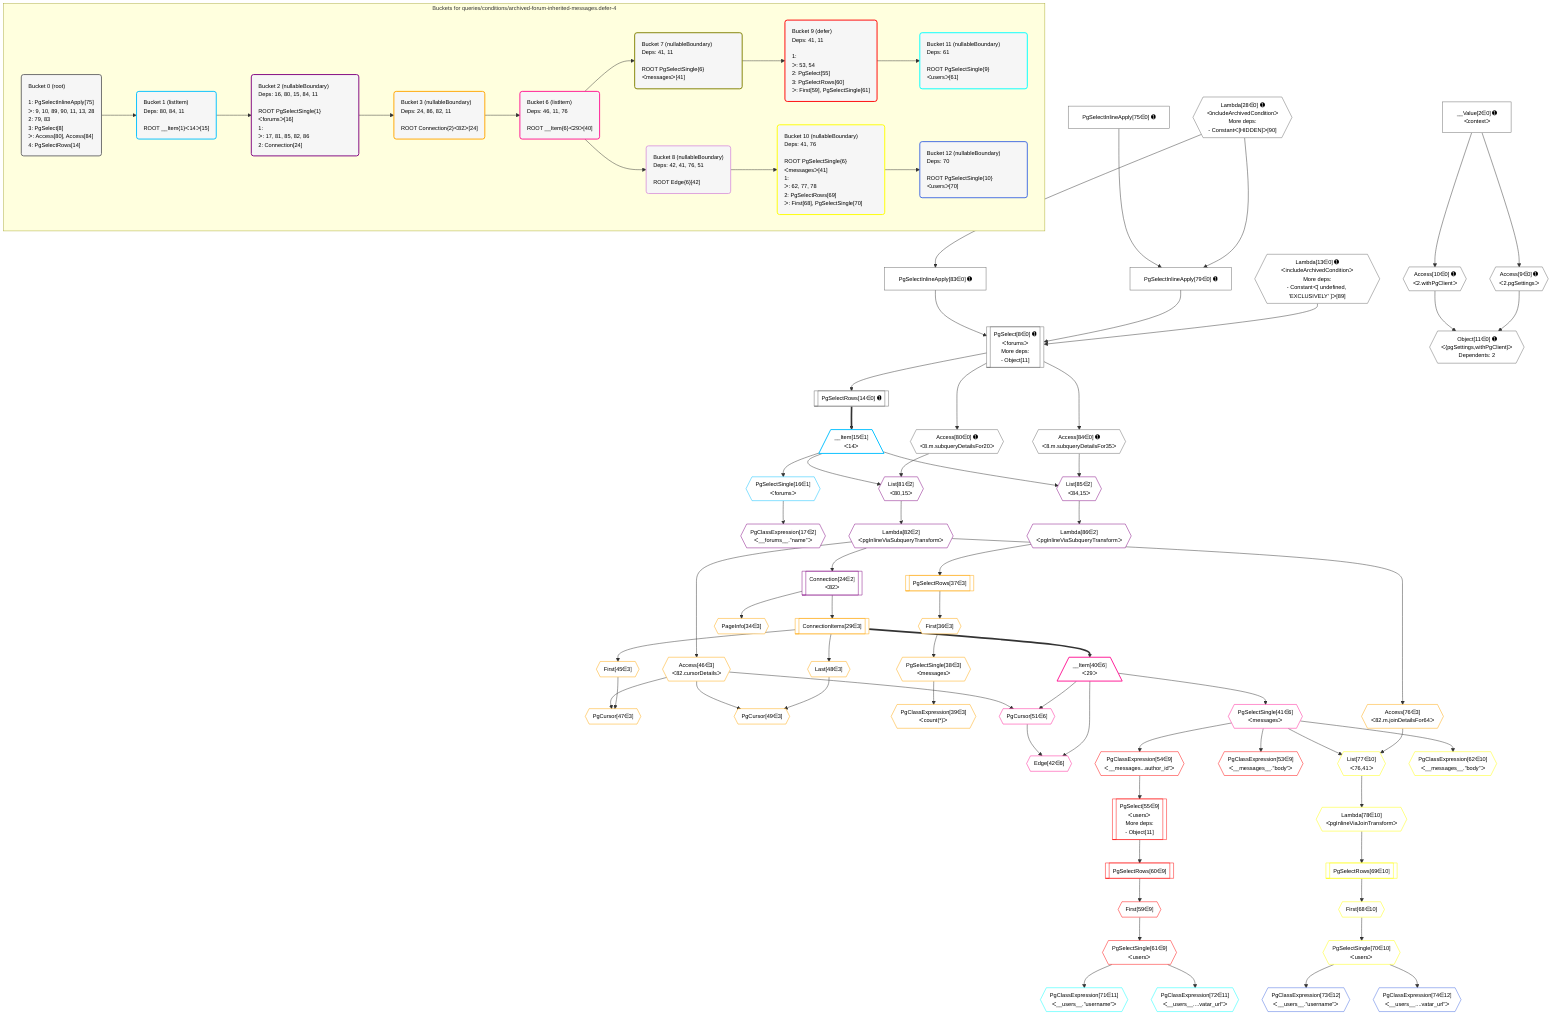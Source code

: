 %%{init: {'themeVariables': { 'fontSize': '12px'}}}%%
graph TD
    classDef path fill:#eee,stroke:#000,color:#000
    classDef plan fill:#fff,stroke-width:1px,color:#000
    classDef itemplan fill:#fff,stroke-width:2px,color:#000
    classDef unbatchedplan fill:#dff,stroke-width:1px,color:#000
    classDef sideeffectplan fill:#fcc,stroke-width:2px,color:#000
    classDef bucket fill:#f6f6f6,color:#000,stroke-width:2px,text-align:left

    subgraph "Buckets for queries/conditions/archived-forum-inherited-messages.defer-4"
    Bucket0("Bucket 0 (root)<br /><br />1: PgSelectInlineApply[75]<br />ᐳ: 9, 10, 89, 90, 11, 13, 28<br />2: 79, 83<br />3: PgSelect[8]<br />ᐳ: Access[80], Access[84]<br />4: PgSelectRows[14]"):::bucket
    Bucket1("Bucket 1 (listItem)<br />Deps: 80, 84, 11<br /><br />ROOT __Item{1}ᐸ14ᐳ[15]"):::bucket
    Bucket2("Bucket 2 (nullableBoundary)<br />Deps: 16, 80, 15, 84, 11<br /><br />ROOT PgSelectSingle{1}ᐸforumsᐳ[16]<br />1: <br />ᐳ: 17, 81, 85, 82, 86<br />2: Connection[24]"):::bucket
    Bucket3("Bucket 3 (nullableBoundary)<br />Deps: 24, 86, 82, 11<br /><br />ROOT Connection{2}ᐸ82ᐳ[24]"):::bucket
    Bucket6("Bucket 6 (listItem)<br />Deps: 46, 11, 76<br /><br />ROOT __Item{6}ᐸ29ᐳ[40]"):::bucket
    Bucket7("Bucket 7 (nullableBoundary)<br />Deps: 41, 11<br /><br />ROOT PgSelectSingle{6}ᐸmessagesᐳ[41]"):::bucket
    Bucket8("Bucket 8 (nullableBoundary)<br />Deps: 42, 41, 76, 51<br /><br />ROOT Edge{6}[42]"):::bucket
    Bucket9("Bucket 9 (defer)<br />Deps: 41, 11<br /><br />1: <br />ᐳ: 53, 54<br />2: PgSelect[55]<br />3: PgSelectRows[60]<br />ᐳ: First[59], PgSelectSingle[61]"):::bucket
    Bucket10("Bucket 10 (nullableBoundary)<br />Deps: 41, 76<br /><br />ROOT PgSelectSingle{6}ᐸmessagesᐳ[41]<br />1: <br />ᐳ: 62, 77, 78<br />2: PgSelectRows[69]<br />ᐳ: First[68], PgSelectSingle[70]"):::bucket
    Bucket11("Bucket 11 (nullableBoundary)<br />Deps: 61<br /><br />ROOT PgSelectSingle{9}ᐸusersᐳ[61]"):::bucket
    Bucket12("Bucket 12 (nullableBoundary)<br />Deps: 70<br /><br />ROOT PgSelectSingle{10}ᐸusersᐳ[70]"):::bucket
    end
    Bucket0 --> Bucket1
    Bucket1 --> Bucket2
    Bucket2 --> Bucket3
    Bucket3 --> Bucket6
    Bucket6 --> Bucket7 & Bucket8
    Bucket7 --> Bucket9
    Bucket8 --> Bucket10
    Bucket9 --> Bucket11
    Bucket10 --> Bucket12

    %% plan dependencies
    PgSelect8[["PgSelect[8∈0] ➊<br />ᐸforumsᐳ<br />More deps:<br />- Object[11]"]]:::plan
    Lambda13{{"Lambda[13∈0] ➊<br />ᐸincludeArchivedConditionᐳ<br />More deps:<br />- Constantᐸ[ undefined, 'EXCLUSIVELY' ]ᐳ[89]"}}:::plan
    PgSelectInlineApply79["PgSelectInlineApply[79∈0] ➊"]:::plan
    PgSelectInlineApply83["PgSelectInlineApply[83∈0] ➊"]:::plan
    Lambda13 & PgSelectInlineApply79 & PgSelectInlineApply83 --> PgSelect8
    Object11{{"Object[11∈0] ➊<br />ᐸ{pgSettings,withPgClient}ᐳ<br />Dependents: 2"}}:::plan
    Access9{{"Access[9∈0] ➊<br />ᐸ2.pgSettingsᐳ"}}:::plan
    Access10{{"Access[10∈0] ➊<br />ᐸ2.withPgClientᐳ"}}:::plan
    Access9 & Access10 --> Object11
    Lambda28{{"Lambda[28∈0] ➊<br />ᐸincludeArchivedConditionᐳ<br />More deps:<br />- Constantᐸ[HIDDEN]ᐳ[90]"}}:::plan
    PgSelectInlineApply75["PgSelectInlineApply[75∈0] ➊"]:::plan
    Lambda28 & PgSelectInlineApply75 --> PgSelectInlineApply79
    __Value2["__Value[2∈0] ➊<br />ᐸcontextᐳ"]:::plan
    __Value2 --> Access9
    __Value2 --> Access10
    PgSelectRows14[["PgSelectRows[14∈0] ➊"]]:::plan
    PgSelect8 --> PgSelectRows14
    Access80{{"Access[80∈0] ➊<br />ᐸ8.m.subqueryDetailsFor20ᐳ"}}:::plan
    PgSelect8 --> Access80
    Lambda28 --> PgSelectInlineApply83
    Access84{{"Access[84∈0] ➊<br />ᐸ8.m.subqueryDetailsFor35ᐳ"}}:::plan
    PgSelect8 --> Access84
    __Item15[/"__Item[15∈1]<br />ᐸ14ᐳ"\]:::itemplan
    PgSelectRows14 ==> __Item15
    PgSelectSingle16{{"PgSelectSingle[16∈1]<br />ᐸforumsᐳ"}}:::plan
    __Item15 --> PgSelectSingle16
    List81{{"List[81∈2]<br />ᐸ80,15ᐳ"}}:::plan
    Access80 & __Item15 --> List81
    List85{{"List[85∈2]<br />ᐸ84,15ᐳ"}}:::plan
    Access84 & __Item15 --> List85
    PgClassExpression17{{"PgClassExpression[17∈2]<br />ᐸ__forums__.”name”ᐳ"}}:::plan
    PgSelectSingle16 --> PgClassExpression17
    Connection24[["Connection[24∈2]<br />ᐸ82ᐳ"]]:::plan
    Lambda82{{"Lambda[82∈2]<br />ᐸpgInlineViaSubqueryTransformᐳ"}}:::plan
    Lambda82 --> Connection24
    List81 --> Lambda82
    Lambda86{{"Lambda[86∈2]<br />ᐸpgInlineViaSubqueryTransformᐳ"}}:::plan
    List85 --> Lambda86
    PgCursor47{{"PgCursor[47∈3]"}}:::plan
    First45{{"First[45∈3]"}}:::plan
    Access46{{"Access[46∈3]<br />ᐸ82.cursorDetailsᐳ"}}:::plan
    First45 & Access46 --> PgCursor47
    PgCursor49{{"PgCursor[49∈3]"}}:::plan
    Last48{{"Last[48∈3]"}}:::plan
    Last48 & Access46 --> PgCursor49
    ConnectionItems29[["ConnectionItems[29∈3]"]]:::plan
    Connection24 --> ConnectionItems29
    PageInfo34{{"PageInfo[34∈3]"}}:::plan
    Connection24 --> PageInfo34
    First36{{"First[36∈3]"}}:::plan
    PgSelectRows37[["PgSelectRows[37∈3]"]]:::plan
    PgSelectRows37 --> First36
    Lambda86 --> PgSelectRows37
    PgSelectSingle38{{"PgSelectSingle[38∈3]<br />ᐸmessagesᐳ"}}:::plan
    First36 --> PgSelectSingle38
    PgClassExpression39{{"PgClassExpression[39∈3]<br />ᐸcount(*)ᐳ"}}:::plan
    PgSelectSingle38 --> PgClassExpression39
    ConnectionItems29 --> First45
    Lambda82 --> Access46
    ConnectionItems29 --> Last48
    Access76{{"Access[76∈3]<br />ᐸ82.m.joinDetailsFor64ᐳ"}}:::plan
    Lambda82 --> Access76
    Edge42{{"Edge[42∈6]"}}:::plan
    __Item40[/"__Item[40∈6]<br />ᐸ29ᐳ"\]:::itemplan
    PgCursor51{{"PgCursor[51∈6]"}}:::plan
    __Item40 & PgCursor51 --> Edge42
    __Item40 & Access46 --> PgCursor51
    ConnectionItems29 ==> __Item40
    PgSelectSingle41{{"PgSelectSingle[41∈6]<br />ᐸmessagesᐳ"}}:::plan
    __Item40 --> PgSelectSingle41
    PgSelect55[["PgSelect[55∈9]<br />ᐸusersᐳ<br />More deps:<br />- Object[11]"]]:::plan
    PgClassExpression54{{"PgClassExpression[54∈9]<br />ᐸ__messages...author_id”ᐳ"}}:::plan
    PgClassExpression54 --> PgSelect55
    PgClassExpression53{{"PgClassExpression[53∈9]<br />ᐸ__messages__.”body”ᐳ"}}:::plan
    PgSelectSingle41 --> PgClassExpression53
    PgSelectSingle41 --> PgClassExpression54
    First59{{"First[59∈9]"}}:::plan
    PgSelectRows60[["PgSelectRows[60∈9]"]]:::plan
    PgSelectRows60 --> First59
    PgSelect55 --> PgSelectRows60
    PgSelectSingle61{{"PgSelectSingle[61∈9]<br />ᐸusersᐳ"}}:::plan
    First59 --> PgSelectSingle61
    List77{{"List[77∈10]<br />ᐸ76,41ᐳ"}}:::plan
    Access76 & PgSelectSingle41 --> List77
    PgClassExpression62{{"PgClassExpression[62∈10]<br />ᐸ__messages__.”body”ᐳ"}}:::plan
    PgSelectSingle41 --> PgClassExpression62
    First68{{"First[68∈10]"}}:::plan
    PgSelectRows69[["PgSelectRows[69∈10]"]]:::plan
    PgSelectRows69 --> First68
    Lambda78{{"Lambda[78∈10]<br />ᐸpgInlineViaJoinTransformᐳ"}}:::plan
    Lambda78 --> PgSelectRows69
    PgSelectSingle70{{"PgSelectSingle[70∈10]<br />ᐸusersᐳ"}}:::plan
    First68 --> PgSelectSingle70
    List77 --> Lambda78
    PgClassExpression71{{"PgClassExpression[71∈11]<br />ᐸ__users__.”username”ᐳ"}}:::plan
    PgSelectSingle61 --> PgClassExpression71
    PgClassExpression72{{"PgClassExpression[72∈11]<br />ᐸ__users__....vatar_url”ᐳ"}}:::plan
    PgSelectSingle61 --> PgClassExpression72
    PgClassExpression73{{"PgClassExpression[73∈12]<br />ᐸ__users__.”username”ᐳ"}}:::plan
    PgSelectSingle70 --> PgClassExpression73
    PgClassExpression74{{"PgClassExpression[74∈12]<br />ᐸ__users__....vatar_url”ᐳ"}}:::plan
    PgSelectSingle70 --> PgClassExpression74

    %% define steps
    classDef bucket0 stroke:#696969
    class Bucket0,__Value2,PgSelect8,Access9,Access10,Object11,Lambda13,PgSelectRows14,Lambda28,PgSelectInlineApply75,PgSelectInlineApply79,Access80,PgSelectInlineApply83,Access84 bucket0
    classDef bucket1 stroke:#00bfff
    class Bucket1,__Item15,PgSelectSingle16 bucket1
    classDef bucket2 stroke:#7f007f
    class Bucket2,PgClassExpression17,Connection24,List81,Lambda82,List85,Lambda86 bucket2
    classDef bucket3 stroke:#ffa500
    class Bucket3,ConnectionItems29,PageInfo34,First36,PgSelectRows37,PgSelectSingle38,PgClassExpression39,First45,Access46,PgCursor47,Last48,PgCursor49,Access76 bucket3
    classDef bucket6 stroke:#ff1493
    class Bucket6,__Item40,PgSelectSingle41,Edge42,PgCursor51 bucket6
    classDef bucket7 stroke:#808000
    class Bucket7 bucket7
    classDef bucket8 stroke:#dda0dd
    class Bucket8 bucket8
    classDef bucket9 stroke:#ff0000
    class Bucket9,PgClassExpression53,PgClassExpression54,PgSelect55,First59,PgSelectRows60,PgSelectSingle61 bucket9
    classDef bucket10 stroke:#ffff00
    class Bucket10,PgClassExpression62,First68,PgSelectRows69,PgSelectSingle70,List77,Lambda78 bucket10
    classDef bucket11 stroke:#00ffff
    class Bucket11,PgClassExpression71,PgClassExpression72 bucket11
    classDef bucket12 stroke:#4169e1
    class Bucket12,PgClassExpression73,PgClassExpression74 bucket12